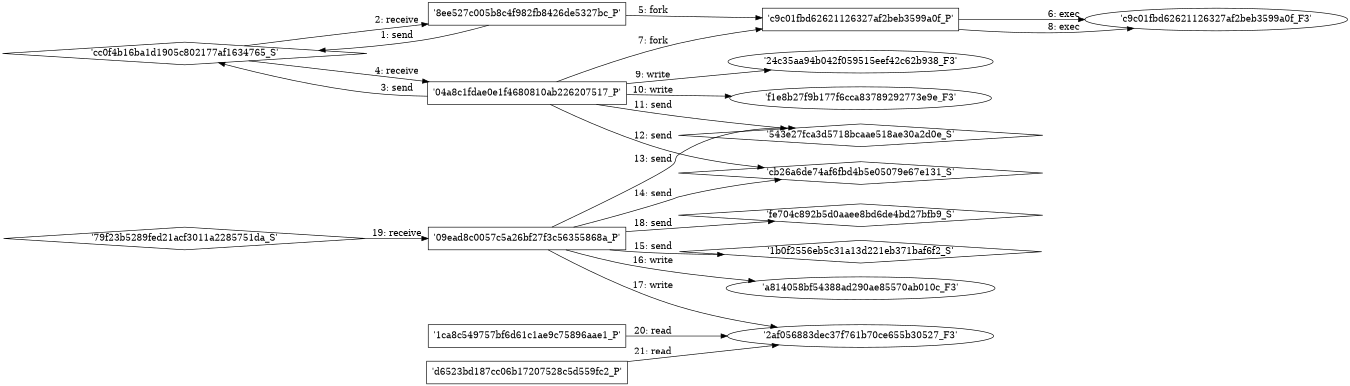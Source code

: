 digraph "D:\Learning\Paper\apt\基于CTI的攻击预警\Dataset\攻击图\ASGfromALLCTI\Spying tool targets governments and diplomats.dot" {
rankdir="LR"
size="9"
fixedsize="false"
splines="true"
nodesep=0.3
ranksep=0
fontsize=10
overlap="scalexy"
engine= "neato"
	"'cc0f4b16ba1d1905c802177af1634765_S'" [node_type=Socket shape=diamond]
	"'8ee527c005b8c4f982fb8426de5327bc_P'" [node_type=Process shape=box]
	"'8ee527c005b8c4f982fb8426de5327bc_P'" -> "'cc0f4b16ba1d1905c802177af1634765_S'" [label="1: send"]
	"'cc0f4b16ba1d1905c802177af1634765_S'" -> "'8ee527c005b8c4f982fb8426de5327bc_P'" [label="2: receive"]
	"'cc0f4b16ba1d1905c802177af1634765_S'" [node_type=Socket shape=diamond]
	"'04a8c1fdae0e1f4680810ab226207517_P'" [node_type=Process shape=box]
	"'04a8c1fdae0e1f4680810ab226207517_P'" -> "'cc0f4b16ba1d1905c802177af1634765_S'" [label="3: send"]
	"'cc0f4b16ba1d1905c802177af1634765_S'" -> "'04a8c1fdae0e1f4680810ab226207517_P'" [label="4: receive"]
	"'8ee527c005b8c4f982fb8426de5327bc_P'" [node_type=Process shape=box]
	"'c9c01fbd62621126327af2beb3599a0f_P'" [node_type=Process shape=box]
	"'8ee527c005b8c4f982fb8426de5327bc_P'" -> "'c9c01fbd62621126327af2beb3599a0f_P'" [label="5: fork"]
	"'c9c01fbd62621126327af2beb3599a0f_P'" [node_type=Process shape=box]
	"'c9c01fbd62621126327af2beb3599a0f_F3'" [node_type=File shape=ellipse]
	"'c9c01fbd62621126327af2beb3599a0f_P'" -> "'c9c01fbd62621126327af2beb3599a0f_F3'" [label="6: exec"]
	"'04a8c1fdae0e1f4680810ab226207517_P'" [node_type=Process shape=box]
	"'c9c01fbd62621126327af2beb3599a0f_P'" [node_type=Process shape=box]
	"'04a8c1fdae0e1f4680810ab226207517_P'" -> "'c9c01fbd62621126327af2beb3599a0f_P'" [label="7: fork"]
	"'c9c01fbd62621126327af2beb3599a0f_P'" [node_type=Process shape=box]
	"'c9c01fbd62621126327af2beb3599a0f_F3'" [node_type=File shape=ellipse]
	"'c9c01fbd62621126327af2beb3599a0f_P'" -> "'c9c01fbd62621126327af2beb3599a0f_F3'" [label="8: exec"]
	"'24c35aa94b042f059515eef42c62b938_F3'" [node_type=file shape=ellipse]
	"'04a8c1fdae0e1f4680810ab226207517_P'" [node_type=Process shape=box]
	"'04a8c1fdae0e1f4680810ab226207517_P'" -> "'24c35aa94b042f059515eef42c62b938_F3'" [label="9: write"]
	"'f1e8b27f9b177f6cca83789292773e9e_F3'" [node_type=file shape=ellipse]
	"'04a8c1fdae0e1f4680810ab226207517_P'" [node_type=Process shape=box]
	"'04a8c1fdae0e1f4680810ab226207517_P'" -> "'f1e8b27f9b177f6cca83789292773e9e_F3'" [label="10: write"]
	"'543e27fca3d5718bcaae518ae30a2d0e_S'" [node_type=Socket shape=diamond]
	"'04a8c1fdae0e1f4680810ab226207517_P'" [node_type=Process shape=box]
	"'04a8c1fdae0e1f4680810ab226207517_P'" -> "'543e27fca3d5718bcaae518ae30a2d0e_S'" [label="11: send"]
	"'cb26a6de74af6fbd4b5e05079e67e131_S'" [node_type=Socket shape=diamond]
	"'04a8c1fdae0e1f4680810ab226207517_P'" [node_type=Process shape=box]
	"'04a8c1fdae0e1f4680810ab226207517_P'" -> "'cb26a6de74af6fbd4b5e05079e67e131_S'" [label="12: send"]
	"'543e27fca3d5718bcaae518ae30a2d0e_S'" [node_type=Socket shape=diamond]
	"'09ead8c0057c5a26bf27f3c56355868a_P'" [node_type=Process shape=box]
	"'09ead8c0057c5a26bf27f3c56355868a_P'" -> "'543e27fca3d5718bcaae518ae30a2d0e_S'" [label="13: send"]
	"'cb26a6de74af6fbd4b5e05079e67e131_S'" [node_type=Socket shape=diamond]
	"'09ead8c0057c5a26bf27f3c56355868a_P'" [node_type=Process shape=box]
	"'09ead8c0057c5a26bf27f3c56355868a_P'" -> "'cb26a6de74af6fbd4b5e05079e67e131_S'" [label="14: send"]
	"'1b0f2556eb5c31a13d221eb371baf6f2_S'" [node_type=Socket shape=diamond]
	"'09ead8c0057c5a26bf27f3c56355868a_P'" [node_type=Process shape=box]
	"'09ead8c0057c5a26bf27f3c56355868a_P'" -> "'1b0f2556eb5c31a13d221eb371baf6f2_S'" [label="15: send"]
	"'a814058bf54388ad290ae85570ab010c_F3'" [node_type=file shape=ellipse]
	"'09ead8c0057c5a26bf27f3c56355868a_P'" [node_type=Process shape=box]
	"'09ead8c0057c5a26bf27f3c56355868a_P'" -> "'a814058bf54388ad290ae85570ab010c_F3'" [label="16: write"]
	"'2af056883dec37f761b70ce655b30527_F3'" [node_type=file shape=ellipse]
	"'09ead8c0057c5a26bf27f3c56355868a_P'" [node_type=Process shape=box]
	"'09ead8c0057c5a26bf27f3c56355868a_P'" -> "'2af056883dec37f761b70ce655b30527_F3'" [label="17: write"]
	"'fe704c892b5d0aaee8bd6de4bd27bfb9_S'" [node_type=Socket shape=diamond]
	"'09ead8c0057c5a26bf27f3c56355868a_P'" [node_type=Process shape=box]
	"'09ead8c0057c5a26bf27f3c56355868a_P'" -> "'fe704c892b5d0aaee8bd6de4bd27bfb9_S'" [label="18: send"]
	"'09ead8c0057c5a26bf27f3c56355868a_P'" [node_type=Process shape=box]
	"'79f23b5289fed21acf3011a2285751da_S'" [node_type=Socket shape=diamond]
	"'79f23b5289fed21acf3011a2285751da_S'" -> "'09ead8c0057c5a26bf27f3c56355868a_P'" [label="19: receive"]
	"'2af056883dec37f761b70ce655b30527_F3'" [node_type=file shape=ellipse]
	"'1ca8c549757bf6d61c1ae9c75896aae1_P'" [node_type=Process shape=box]
	"'1ca8c549757bf6d61c1ae9c75896aae1_P'" -> "'2af056883dec37f761b70ce655b30527_F3'" [label="20: read"]
	"'2af056883dec37f761b70ce655b30527_F3'" [node_type=file shape=ellipse]
	"'d6523bd187cc06b17207528c5d559fc2_P'" [node_type=Process shape=box]
	"'d6523bd187cc06b17207528c5d559fc2_P'" -> "'2af056883dec37f761b70ce655b30527_F3'" [label="21: read"]
}
